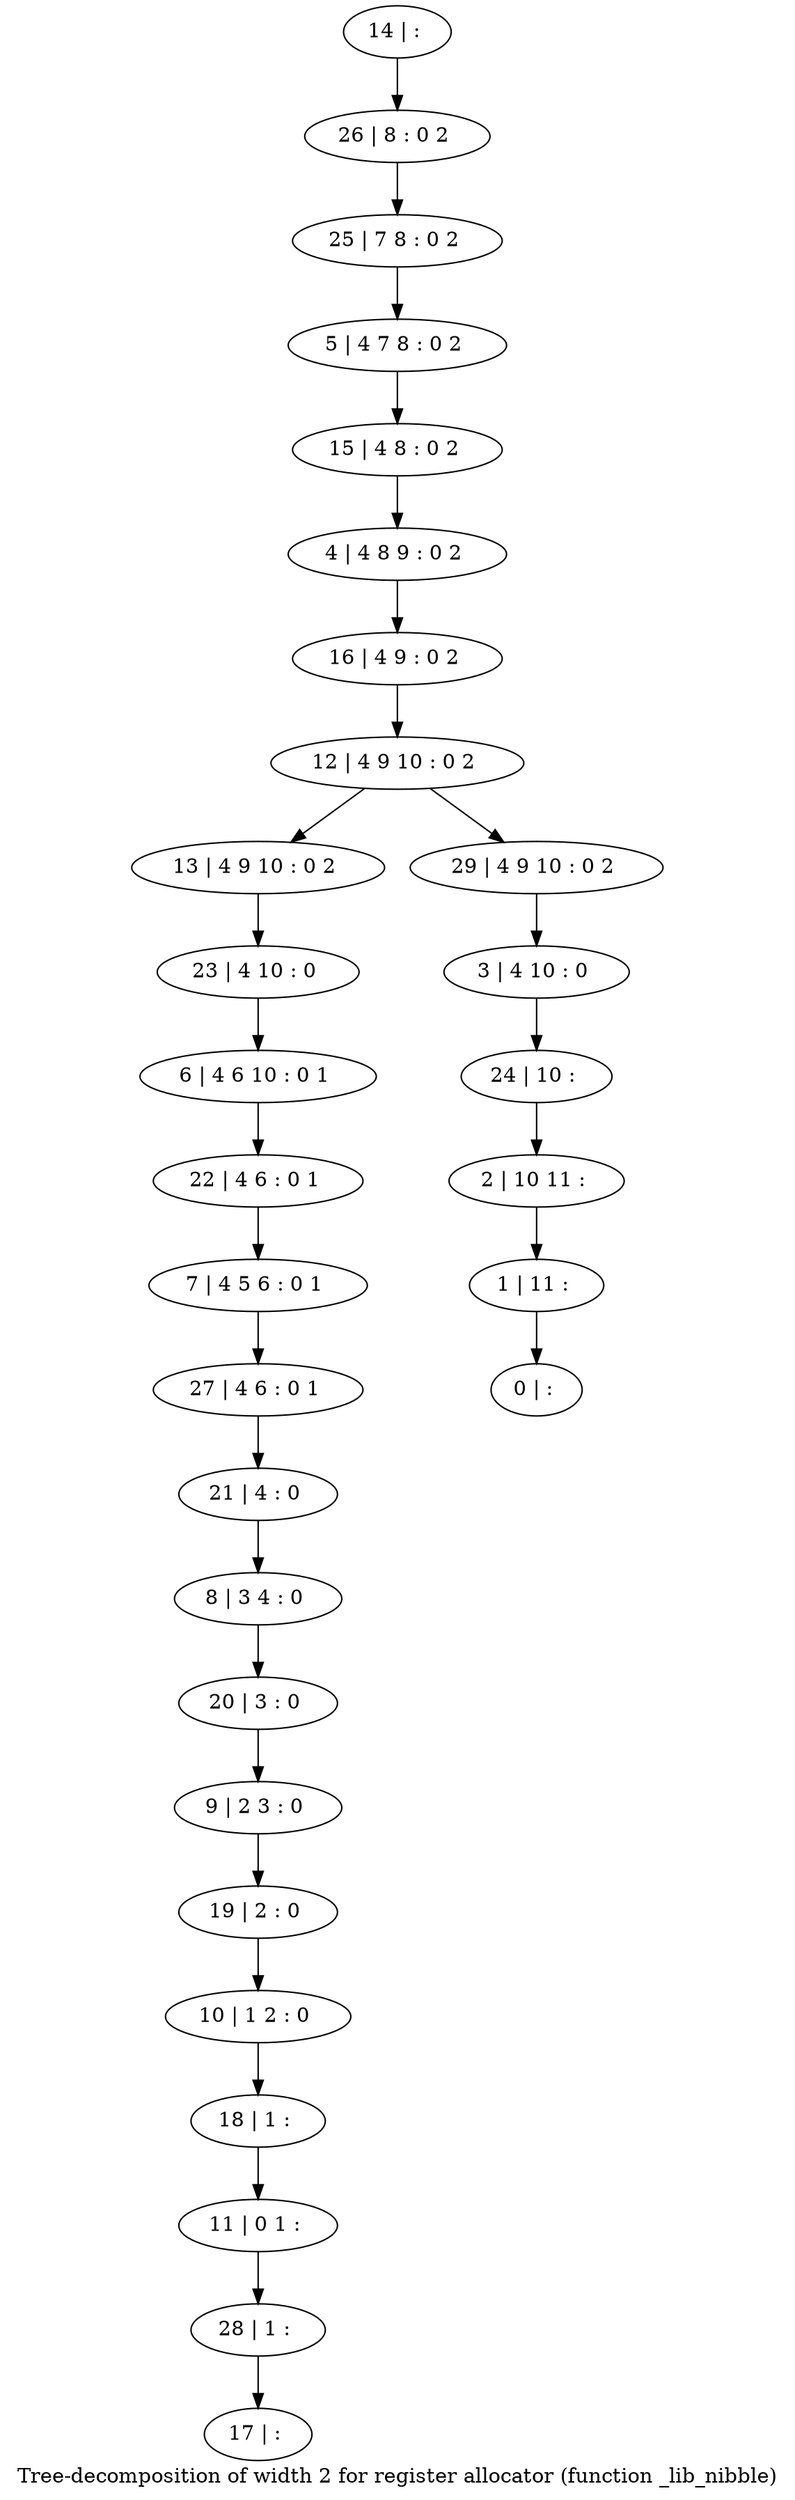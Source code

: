 digraph G {
graph [label="Tree-decomposition of width 2 for register allocator (function _lib_nibble)"]
0[label="0 | : "];
1[label="1 | 11 : "];
2[label="2 | 10 11 : "];
3[label="3 | 4 10 : 0 "];
4[label="4 | 4 8 9 : 0 2 "];
5[label="5 | 4 7 8 : 0 2 "];
6[label="6 | 4 6 10 : 0 1 "];
7[label="7 | 4 5 6 : 0 1 "];
8[label="8 | 3 4 : 0 "];
9[label="9 | 2 3 : 0 "];
10[label="10 | 1 2 : 0 "];
11[label="11 | 0 1 : "];
12[label="12 | 4 9 10 : 0 2 "];
13[label="13 | 4 9 10 : 0 2 "];
14[label="14 | : "];
15[label="15 | 4 8 : 0 2 "];
16[label="16 | 4 9 : 0 2 "];
17[label="17 | : "];
18[label="18 | 1 : "];
19[label="19 | 2 : 0 "];
20[label="20 | 3 : 0 "];
21[label="21 | 4 : 0 "];
22[label="22 | 4 6 : 0 1 "];
23[label="23 | 4 10 : 0 "];
24[label="24 | 10 : "];
25[label="25 | 7 8 : 0 2 "];
26[label="26 | 8 : 0 2 "];
27[label="27 | 4 6 : 0 1 "];
28[label="28 | 1 : "];
29[label="29 | 4 9 10 : 0 2 "];
18->11 ;
10->18 ;
19->10 ;
9->19 ;
20->9 ;
8->20 ;
21->8 ;
22->7 ;
6->22 ;
23->6 ;
13->23 ;
27->21 ;
7->27 ;
28->17 ;
11->28 ;
14->26 ;
26->25 ;
25->5 ;
5->15 ;
15->4 ;
4->16 ;
16->12 ;
3->24 ;
24->2 ;
2->1 ;
1->0 ;
29->3 ;
12->13 ;
12->29 ;
}
